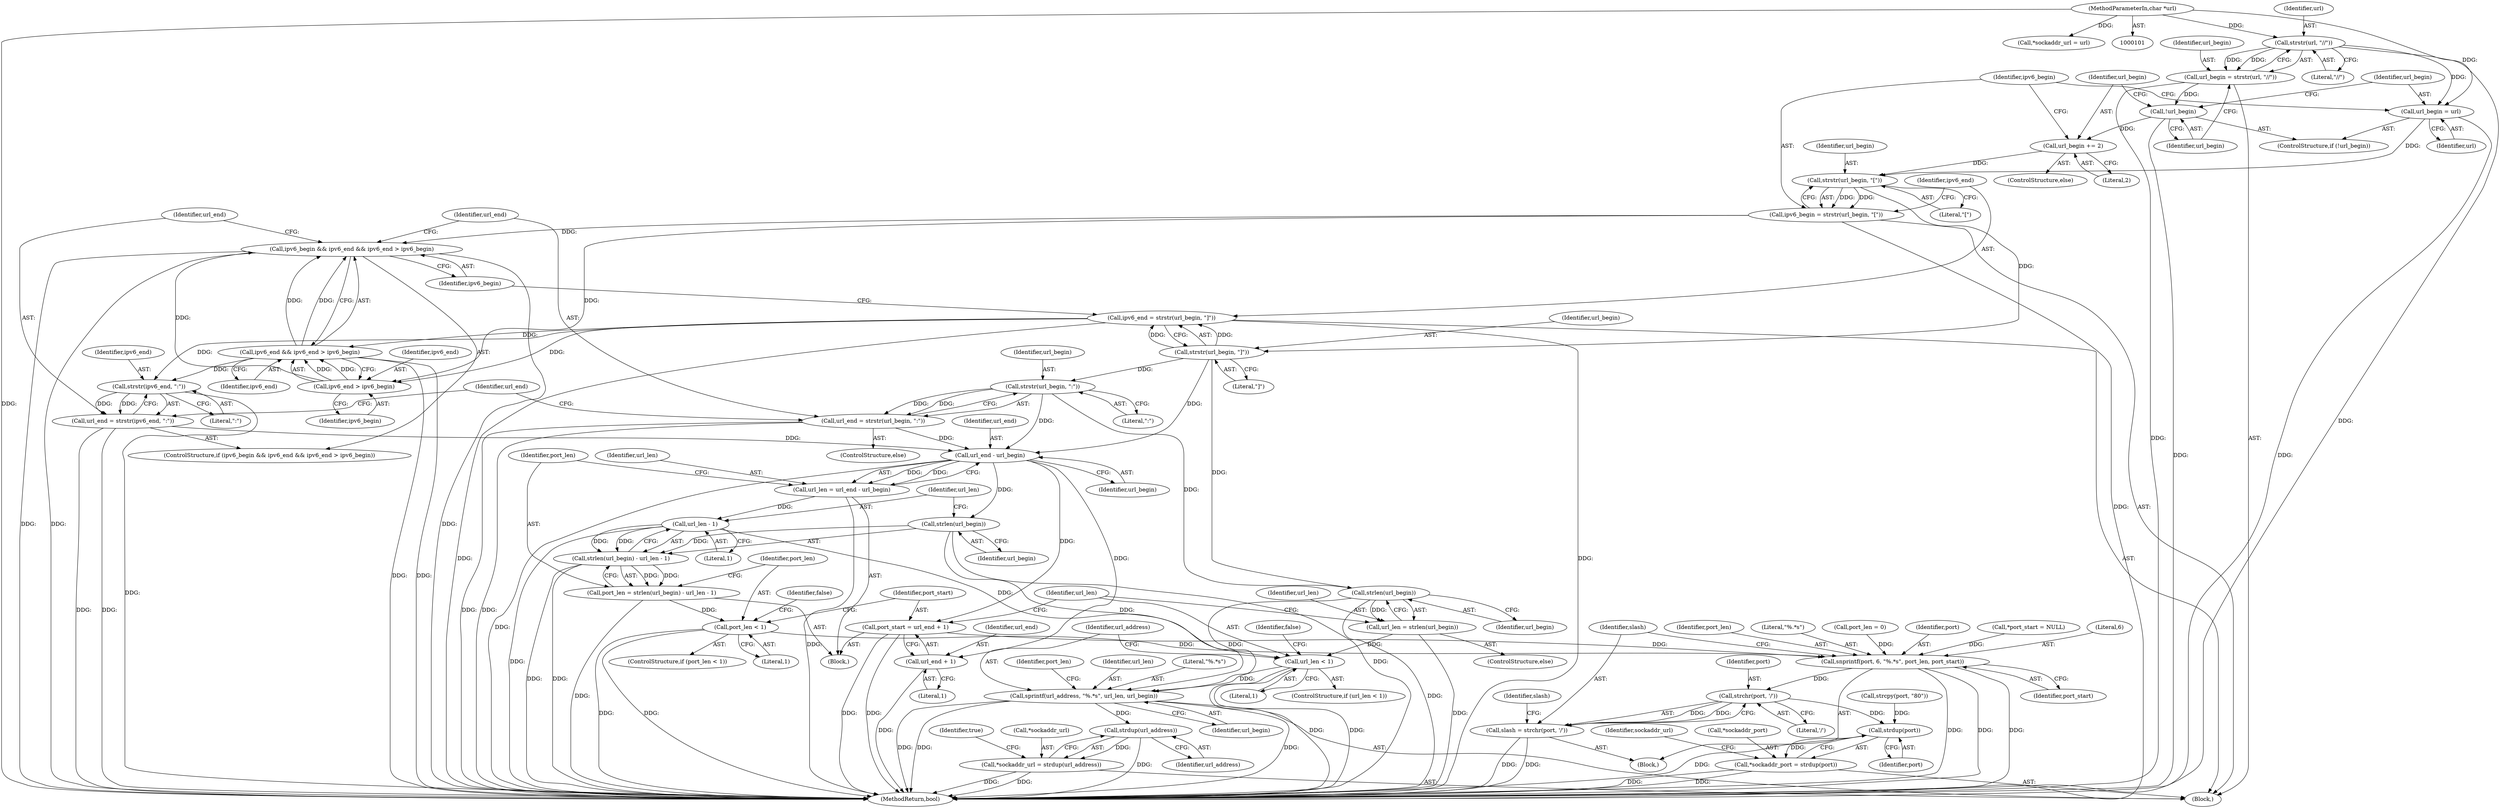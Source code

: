 digraph "0_cgminer_e1c5050734123973b99d181c45e74b2cbb00272e@API" {
"1000127" [label="(Call,strstr(url, \"//\"))"];
"1000102" [label="(MethodParameterIn,char *url)"];
"1000125" [label="(Call,url_begin = strstr(url, \"//\"))"];
"1000131" [label="(Call,!url_begin)"];
"1000137" [label="(Call,url_begin += 2)"];
"1000142" [label="(Call,strstr(url_begin, \"[\"))"];
"1000140" [label="(Call,ipv6_begin = strstr(url_begin, \"[\"))"];
"1000151" [label="(Call,ipv6_begin && ipv6_end && ipv6_end > ipv6_begin)"];
"1000155" [label="(Call,ipv6_end > ipv6_begin)"];
"1000153" [label="(Call,ipv6_end && ipv6_end > ipv6_begin)"];
"1000160" [label="(Call,strstr(ipv6_end, \":\"))"];
"1000158" [label="(Call,url_end = strstr(ipv6_end, \":\"))"];
"1000174" [label="(Call,url_end - url_begin)"];
"1000172" [label="(Call,url_len = url_end - url_begin)"];
"1000182" [label="(Call,url_len - 1)"];
"1000179" [label="(Call,strlen(url_begin) - url_len - 1)"];
"1000177" [label="(Call,port_len = strlen(url_begin) - url_len - 1)"];
"1000186" [label="(Call,port_len < 1)"];
"1000216" [label="(Call,snprintf(port, 6, \"%.*s\", port_len, port_start))"];
"1000224" [label="(Call,strchr(port, '/'))"];
"1000222" [label="(Call,slash = strchr(port, '/'))"];
"1000240" [label="(Call,strdup(port))"];
"1000237" [label="(Call,*sockaddr_port = strdup(port))"];
"1000202" [label="(Call,url_len < 1)"];
"1000207" [label="(Call,sprintf(url_address, \"%.*s\", url_len, url_begin))"];
"1000245" [label="(Call,strdup(url_address))"];
"1000242" [label="(Call,*sockaddr_url = strdup(url_address))"];
"1000180" [label="(Call,strlen(url_begin))"];
"1000191" [label="(Call,port_start = url_end + 1)"];
"1000193" [label="(Call,url_end + 1)"];
"1000147" [label="(Call,strstr(url_begin, \"]\"))"];
"1000145" [label="(Call,ipv6_end = strstr(url_begin, \"]\"))"];
"1000166" [label="(Call,strstr(url_begin, \":\"))"];
"1000164" [label="(Call,url_end = strstr(url_begin, \":\"))"];
"1000199" [label="(Call,strlen(url_begin))"];
"1000197" [label="(Call,url_len = strlen(url_begin))"];
"1000133" [label="(Call,url_begin = url)"];
"1000182" [label="(Call,url_len - 1)"];
"1000242" [label="(Call,*sockaddr_url = strdup(url_address))"];
"1000243" [label="(Call,*sockaddr_url)"];
"1000128" [label="(Identifier,url)"];
"1000220" [label="(Identifier,port_len)"];
"1000151" [label="(Call,ipv6_begin && ipv6_end && ipv6_end > ipv6_begin)"];
"1000186" [label="(Call,port_len < 1)"];
"1000137" [label="(Call,url_begin += 2)"];
"1000141" [label="(Identifier,ipv6_begin)"];
"1000213" [label="(Identifier,port_len)"];
"1000210" [label="(Identifier,url_len)"];
"1000219" [label="(Literal,\"%.*s\")"];
"1000156" [label="(Identifier,ipv6_end)"];
"1000118" [label="(Call,port_len = 0)"];
"1000146" [label="(Identifier,ipv6_end)"];
"1000211" [label="(Identifier,url_begin)"];
"1000178" [label="(Identifier,port_len)"];
"1000217" [label="(Identifier,port)"];
"1000240" [label="(Call,strdup(port))"];
"1000162" [label="(Literal,\":\")"];
"1000228" [label="(Identifier,slash)"];
"1000241" [label="(Identifier,port)"];
"1000195" [label="(Literal,1)"];
"1000154" [label="(Identifier,ipv6_end)"];
"1000179" [label="(Call,strlen(url_begin) - url_len - 1)"];
"1000176" [label="(Identifier,url_begin)"];
"1000132" [label="(Identifier,url_begin)"];
"1000170" [label="(Identifier,url_end)"];
"1000145" [label="(Call,ipv6_end = strstr(url_begin, \"]\"))"];
"1000234" [label="(Call,strcpy(port, \"80\"))"];
"1000209" [label="(Literal,\"%.*s\")"];
"1000144" [label="(Literal,\"[\")"];
"1000126" [label="(Identifier,url_begin)"];
"1000177" [label="(Call,port_len = strlen(url_begin) - url_len - 1)"];
"1000143" [label="(Identifier,url_begin)"];
"1000167" [label="(Identifier,url_begin)"];
"1000206" [label="(Identifier,false)"];
"1000248" [label="(Identifier,true)"];
"1000171" [label="(Block,)"];
"1000161" [label="(Identifier,ipv6_end)"];
"1000142" [label="(Call,strstr(url_begin, \"[\"))"];
"1000164" [label="(Call,url_end = strstr(url_begin, \":\"))"];
"1000136" [label="(ControlStructure,else)"];
"1000160" [label="(Call,strstr(ipv6_end, \":\"))"];
"1000216" [label="(Call,snprintf(port, 6, \"%.*s\", port_len, port_start))"];
"1000200" [label="(Identifier,url_begin)"];
"1000245" [label="(Call,strdup(url_address))"];
"1000168" [label="(Literal,\":\")"];
"1000102" [label="(MethodParameterIn,char *url)"];
"1000149" [label="(Literal,\"]\")"];
"1000244" [label="(Identifier,sockaddr_url)"];
"1000226" [label="(Literal,'/')"];
"1000192" [label="(Identifier,port_start)"];
"1000175" [label="(Identifier,url_end)"];
"1000224" [label="(Call,strchr(port, '/'))"];
"1000130" [label="(ControlStructure,if (!url_begin))"];
"1000249" [label="(MethodReturn,bool)"];
"1000222" [label="(Call,slash = strchr(port, '/'))"];
"1000155" [label="(Call,ipv6_end > ipv6_begin)"];
"1000157" [label="(Identifier,ipv6_begin)"];
"1000111" [label="(Call,*port_start = NULL)"];
"1000204" [label="(Literal,1)"];
"1000190" [label="(Identifier,false)"];
"1000148" [label="(Identifier,url_begin)"];
"1000147" [label="(Call,strstr(url_begin, \"]\"))"];
"1000183" [label="(Identifier,url_len)"];
"1000153" [label="(Call,ipv6_end && ipv6_end > ipv6_begin)"];
"1000133" [label="(Call,url_begin = url)"];
"1000131" [label="(Call,!url_begin)"];
"1000127" [label="(Call,strstr(url, \"//\"))"];
"1000134" [label="(Identifier,url_begin)"];
"1000152" [label="(Identifier,ipv6_begin)"];
"1000174" [label="(Call,url_end - url_begin)"];
"1000105" [label="(Block,)"];
"1000150" [label="(ControlStructure,if (ipv6_begin && ipv6_end && ipv6_end > ipv6_begin))"];
"1000158" [label="(Call,url_end = strstr(ipv6_end, \":\"))"];
"1000208" [label="(Identifier,url_address)"];
"1000121" [label="(Call,*sockaddr_url = url)"];
"1000139" [label="(Literal,2)"];
"1000166" [label="(Call,strstr(url_begin, \":\"))"];
"1000197" [label="(Call,url_len = strlen(url_begin))"];
"1000188" [label="(Literal,1)"];
"1000198" [label="(Identifier,url_len)"];
"1000196" [label="(ControlStructure,else)"];
"1000221" [label="(Identifier,port_start)"];
"1000246" [label="(Identifier,url_address)"];
"1000191" [label="(Call,port_start = url_end + 1)"];
"1000223" [label="(Identifier,slash)"];
"1000194" [label="(Identifier,url_end)"];
"1000180" [label="(Call,strlen(url_begin))"];
"1000225" [label="(Identifier,port)"];
"1000140" [label="(Call,ipv6_begin = strstr(url_begin, \"[\"))"];
"1000165" [label="(Identifier,url_end)"];
"1000184" [label="(Literal,1)"];
"1000138" [label="(Identifier,url_begin)"];
"1000214" [label="(Block,)"];
"1000135" [label="(Identifier,url)"];
"1000203" [label="(Identifier,url_len)"];
"1000237" [label="(Call,*sockaddr_port = strdup(port))"];
"1000129" [label="(Literal,\"//\")"];
"1000207" [label="(Call,sprintf(url_address, \"%.*s\", url_len, url_begin))"];
"1000159" [label="(Identifier,url_end)"];
"1000125" [label="(Call,url_begin = strstr(url, \"//\"))"];
"1000187" [label="(Identifier,port_len)"];
"1000163" [label="(ControlStructure,else)"];
"1000202" [label="(Call,url_len < 1)"];
"1000238" [label="(Call,*sockaddr_port)"];
"1000201" [label="(ControlStructure,if (url_len < 1))"];
"1000173" [label="(Identifier,url_len)"];
"1000218" [label="(Literal,6)"];
"1000172" [label="(Call,url_len = url_end - url_begin)"];
"1000185" [label="(ControlStructure,if (port_len < 1))"];
"1000199" [label="(Call,strlen(url_begin))"];
"1000193" [label="(Call,url_end + 1)"];
"1000181" [label="(Identifier,url_begin)"];
"1000127" -> "1000125"  [label="AST: "];
"1000127" -> "1000129"  [label="CFG: "];
"1000128" -> "1000127"  [label="AST: "];
"1000129" -> "1000127"  [label="AST: "];
"1000125" -> "1000127"  [label="CFG: "];
"1000127" -> "1000249"  [label="DDG: "];
"1000127" -> "1000125"  [label="DDG: "];
"1000127" -> "1000125"  [label="DDG: "];
"1000102" -> "1000127"  [label="DDG: "];
"1000127" -> "1000133"  [label="DDG: "];
"1000102" -> "1000101"  [label="AST: "];
"1000102" -> "1000249"  [label="DDG: "];
"1000102" -> "1000121"  [label="DDG: "];
"1000102" -> "1000133"  [label="DDG: "];
"1000125" -> "1000105"  [label="AST: "];
"1000126" -> "1000125"  [label="AST: "];
"1000132" -> "1000125"  [label="CFG: "];
"1000125" -> "1000249"  [label="DDG: "];
"1000125" -> "1000131"  [label="DDG: "];
"1000131" -> "1000130"  [label="AST: "];
"1000131" -> "1000132"  [label="CFG: "];
"1000132" -> "1000131"  [label="AST: "];
"1000134" -> "1000131"  [label="CFG: "];
"1000138" -> "1000131"  [label="CFG: "];
"1000131" -> "1000249"  [label="DDG: "];
"1000131" -> "1000137"  [label="DDG: "];
"1000137" -> "1000136"  [label="AST: "];
"1000137" -> "1000139"  [label="CFG: "];
"1000138" -> "1000137"  [label="AST: "];
"1000139" -> "1000137"  [label="AST: "];
"1000141" -> "1000137"  [label="CFG: "];
"1000137" -> "1000142"  [label="DDG: "];
"1000142" -> "1000140"  [label="AST: "];
"1000142" -> "1000144"  [label="CFG: "];
"1000143" -> "1000142"  [label="AST: "];
"1000144" -> "1000142"  [label="AST: "];
"1000140" -> "1000142"  [label="CFG: "];
"1000142" -> "1000140"  [label="DDG: "];
"1000142" -> "1000140"  [label="DDG: "];
"1000133" -> "1000142"  [label="DDG: "];
"1000142" -> "1000147"  [label="DDG: "];
"1000140" -> "1000105"  [label="AST: "];
"1000141" -> "1000140"  [label="AST: "];
"1000146" -> "1000140"  [label="CFG: "];
"1000140" -> "1000249"  [label="DDG: "];
"1000140" -> "1000151"  [label="DDG: "];
"1000140" -> "1000155"  [label="DDG: "];
"1000151" -> "1000150"  [label="AST: "];
"1000151" -> "1000152"  [label="CFG: "];
"1000151" -> "1000153"  [label="CFG: "];
"1000152" -> "1000151"  [label="AST: "];
"1000153" -> "1000151"  [label="AST: "];
"1000159" -> "1000151"  [label="CFG: "];
"1000165" -> "1000151"  [label="CFG: "];
"1000151" -> "1000249"  [label="DDG: "];
"1000151" -> "1000249"  [label="DDG: "];
"1000151" -> "1000249"  [label="DDG: "];
"1000155" -> "1000151"  [label="DDG: "];
"1000153" -> "1000151"  [label="DDG: "];
"1000153" -> "1000151"  [label="DDG: "];
"1000155" -> "1000153"  [label="AST: "];
"1000155" -> "1000157"  [label="CFG: "];
"1000156" -> "1000155"  [label="AST: "];
"1000157" -> "1000155"  [label="AST: "];
"1000153" -> "1000155"  [label="CFG: "];
"1000155" -> "1000153"  [label="DDG: "];
"1000155" -> "1000153"  [label="DDG: "];
"1000145" -> "1000155"  [label="DDG: "];
"1000153" -> "1000154"  [label="CFG: "];
"1000154" -> "1000153"  [label="AST: "];
"1000153" -> "1000249"  [label="DDG: "];
"1000153" -> "1000249"  [label="DDG: "];
"1000145" -> "1000153"  [label="DDG: "];
"1000153" -> "1000160"  [label="DDG: "];
"1000160" -> "1000158"  [label="AST: "];
"1000160" -> "1000162"  [label="CFG: "];
"1000161" -> "1000160"  [label="AST: "];
"1000162" -> "1000160"  [label="AST: "];
"1000158" -> "1000160"  [label="CFG: "];
"1000160" -> "1000249"  [label="DDG: "];
"1000160" -> "1000158"  [label="DDG: "];
"1000160" -> "1000158"  [label="DDG: "];
"1000145" -> "1000160"  [label="DDG: "];
"1000158" -> "1000150"  [label="AST: "];
"1000159" -> "1000158"  [label="AST: "];
"1000170" -> "1000158"  [label="CFG: "];
"1000158" -> "1000249"  [label="DDG: "];
"1000158" -> "1000249"  [label="DDG: "];
"1000158" -> "1000174"  [label="DDG: "];
"1000174" -> "1000172"  [label="AST: "];
"1000174" -> "1000176"  [label="CFG: "];
"1000175" -> "1000174"  [label="AST: "];
"1000176" -> "1000174"  [label="AST: "];
"1000172" -> "1000174"  [label="CFG: "];
"1000174" -> "1000249"  [label="DDG: "];
"1000174" -> "1000172"  [label="DDG: "];
"1000174" -> "1000172"  [label="DDG: "];
"1000164" -> "1000174"  [label="DDG: "];
"1000166" -> "1000174"  [label="DDG: "];
"1000147" -> "1000174"  [label="DDG: "];
"1000174" -> "1000180"  [label="DDG: "];
"1000174" -> "1000191"  [label="DDG: "];
"1000174" -> "1000193"  [label="DDG: "];
"1000172" -> "1000171"  [label="AST: "];
"1000173" -> "1000172"  [label="AST: "];
"1000178" -> "1000172"  [label="CFG: "];
"1000172" -> "1000249"  [label="DDG: "];
"1000172" -> "1000182"  [label="DDG: "];
"1000182" -> "1000179"  [label="AST: "];
"1000182" -> "1000184"  [label="CFG: "];
"1000183" -> "1000182"  [label="AST: "];
"1000184" -> "1000182"  [label="AST: "];
"1000179" -> "1000182"  [label="CFG: "];
"1000182" -> "1000249"  [label="DDG: "];
"1000182" -> "1000179"  [label="DDG: "];
"1000182" -> "1000179"  [label="DDG: "];
"1000182" -> "1000202"  [label="DDG: "];
"1000179" -> "1000177"  [label="AST: "];
"1000180" -> "1000179"  [label="AST: "];
"1000177" -> "1000179"  [label="CFG: "];
"1000179" -> "1000249"  [label="DDG: "];
"1000179" -> "1000249"  [label="DDG: "];
"1000179" -> "1000177"  [label="DDG: "];
"1000179" -> "1000177"  [label="DDG: "];
"1000180" -> "1000179"  [label="DDG: "];
"1000177" -> "1000171"  [label="AST: "];
"1000178" -> "1000177"  [label="AST: "];
"1000187" -> "1000177"  [label="CFG: "];
"1000177" -> "1000249"  [label="DDG: "];
"1000177" -> "1000186"  [label="DDG: "];
"1000186" -> "1000185"  [label="AST: "];
"1000186" -> "1000188"  [label="CFG: "];
"1000187" -> "1000186"  [label="AST: "];
"1000188" -> "1000186"  [label="AST: "];
"1000190" -> "1000186"  [label="CFG: "];
"1000192" -> "1000186"  [label="CFG: "];
"1000186" -> "1000249"  [label="DDG: "];
"1000186" -> "1000249"  [label="DDG: "];
"1000186" -> "1000216"  [label="DDG: "];
"1000216" -> "1000214"  [label="AST: "];
"1000216" -> "1000221"  [label="CFG: "];
"1000217" -> "1000216"  [label="AST: "];
"1000218" -> "1000216"  [label="AST: "];
"1000219" -> "1000216"  [label="AST: "];
"1000220" -> "1000216"  [label="AST: "];
"1000221" -> "1000216"  [label="AST: "];
"1000223" -> "1000216"  [label="CFG: "];
"1000216" -> "1000249"  [label="DDG: "];
"1000216" -> "1000249"  [label="DDG: "];
"1000216" -> "1000249"  [label="DDG: "];
"1000118" -> "1000216"  [label="DDG: "];
"1000111" -> "1000216"  [label="DDG: "];
"1000191" -> "1000216"  [label="DDG: "];
"1000216" -> "1000224"  [label="DDG: "];
"1000224" -> "1000222"  [label="AST: "];
"1000224" -> "1000226"  [label="CFG: "];
"1000225" -> "1000224"  [label="AST: "];
"1000226" -> "1000224"  [label="AST: "];
"1000222" -> "1000224"  [label="CFG: "];
"1000224" -> "1000222"  [label="DDG: "];
"1000224" -> "1000222"  [label="DDG: "];
"1000224" -> "1000240"  [label="DDG: "];
"1000222" -> "1000214"  [label="AST: "];
"1000223" -> "1000222"  [label="AST: "];
"1000228" -> "1000222"  [label="CFG: "];
"1000222" -> "1000249"  [label="DDG: "];
"1000222" -> "1000249"  [label="DDG: "];
"1000240" -> "1000237"  [label="AST: "];
"1000240" -> "1000241"  [label="CFG: "];
"1000241" -> "1000240"  [label="AST: "];
"1000237" -> "1000240"  [label="CFG: "];
"1000240" -> "1000249"  [label="DDG: "];
"1000240" -> "1000237"  [label="DDG: "];
"1000234" -> "1000240"  [label="DDG: "];
"1000237" -> "1000105"  [label="AST: "];
"1000238" -> "1000237"  [label="AST: "];
"1000244" -> "1000237"  [label="CFG: "];
"1000237" -> "1000249"  [label="DDG: "];
"1000237" -> "1000249"  [label="DDG: "];
"1000202" -> "1000201"  [label="AST: "];
"1000202" -> "1000204"  [label="CFG: "];
"1000203" -> "1000202"  [label="AST: "];
"1000204" -> "1000202"  [label="AST: "];
"1000206" -> "1000202"  [label="CFG: "];
"1000208" -> "1000202"  [label="CFG: "];
"1000202" -> "1000249"  [label="DDG: "];
"1000202" -> "1000249"  [label="DDG: "];
"1000197" -> "1000202"  [label="DDG: "];
"1000202" -> "1000207"  [label="DDG: "];
"1000207" -> "1000105"  [label="AST: "];
"1000207" -> "1000211"  [label="CFG: "];
"1000208" -> "1000207"  [label="AST: "];
"1000209" -> "1000207"  [label="AST: "];
"1000210" -> "1000207"  [label="AST: "];
"1000211" -> "1000207"  [label="AST: "];
"1000213" -> "1000207"  [label="CFG: "];
"1000207" -> "1000249"  [label="DDG: "];
"1000207" -> "1000249"  [label="DDG: "];
"1000207" -> "1000249"  [label="DDG: "];
"1000199" -> "1000207"  [label="DDG: "];
"1000180" -> "1000207"  [label="DDG: "];
"1000207" -> "1000245"  [label="DDG: "];
"1000245" -> "1000242"  [label="AST: "];
"1000245" -> "1000246"  [label="CFG: "];
"1000246" -> "1000245"  [label="AST: "];
"1000242" -> "1000245"  [label="CFG: "];
"1000245" -> "1000249"  [label="DDG: "];
"1000245" -> "1000242"  [label="DDG: "];
"1000242" -> "1000105"  [label="AST: "];
"1000243" -> "1000242"  [label="AST: "];
"1000248" -> "1000242"  [label="CFG: "];
"1000242" -> "1000249"  [label="DDG: "];
"1000242" -> "1000249"  [label="DDG: "];
"1000180" -> "1000181"  [label="CFG: "];
"1000181" -> "1000180"  [label="AST: "];
"1000183" -> "1000180"  [label="CFG: "];
"1000180" -> "1000249"  [label="DDG: "];
"1000191" -> "1000171"  [label="AST: "];
"1000191" -> "1000193"  [label="CFG: "];
"1000192" -> "1000191"  [label="AST: "];
"1000193" -> "1000191"  [label="AST: "];
"1000203" -> "1000191"  [label="CFG: "];
"1000191" -> "1000249"  [label="DDG: "];
"1000191" -> "1000249"  [label="DDG: "];
"1000193" -> "1000195"  [label="CFG: "];
"1000194" -> "1000193"  [label="AST: "];
"1000195" -> "1000193"  [label="AST: "];
"1000193" -> "1000249"  [label="DDG: "];
"1000147" -> "1000145"  [label="AST: "];
"1000147" -> "1000149"  [label="CFG: "];
"1000148" -> "1000147"  [label="AST: "];
"1000149" -> "1000147"  [label="AST: "];
"1000145" -> "1000147"  [label="CFG: "];
"1000147" -> "1000145"  [label="DDG: "];
"1000147" -> "1000145"  [label="DDG: "];
"1000147" -> "1000166"  [label="DDG: "];
"1000147" -> "1000199"  [label="DDG: "];
"1000145" -> "1000105"  [label="AST: "];
"1000146" -> "1000145"  [label="AST: "];
"1000152" -> "1000145"  [label="CFG: "];
"1000145" -> "1000249"  [label="DDG: "];
"1000145" -> "1000249"  [label="DDG: "];
"1000166" -> "1000164"  [label="AST: "];
"1000166" -> "1000168"  [label="CFG: "];
"1000167" -> "1000166"  [label="AST: "];
"1000168" -> "1000166"  [label="AST: "];
"1000164" -> "1000166"  [label="CFG: "];
"1000166" -> "1000164"  [label="DDG: "];
"1000166" -> "1000164"  [label="DDG: "];
"1000166" -> "1000199"  [label="DDG: "];
"1000164" -> "1000163"  [label="AST: "];
"1000165" -> "1000164"  [label="AST: "];
"1000170" -> "1000164"  [label="CFG: "];
"1000164" -> "1000249"  [label="DDG: "];
"1000164" -> "1000249"  [label="DDG: "];
"1000199" -> "1000197"  [label="AST: "];
"1000199" -> "1000200"  [label="CFG: "];
"1000200" -> "1000199"  [label="AST: "];
"1000197" -> "1000199"  [label="CFG: "];
"1000199" -> "1000249"  [label="DDG: "];
"1000199" -> "1000197"  [label="DDG: "];
"1000197" -> "1000196"  [label="AST: "];
"1000198" -> "1000197"  [label="AST: "];
"1000203" -> "1000197"  [label="CFG: "];
"1000197" -> "1000249"  [label="DDG: "];
"1000133" -> "1000130"  [label="AST: "];
"1000133" -> "1000135"  [label="CFG: "];
"1000134" -> "1000133"  [label="AST: "];
"1000135" -> "1000133"  [label="AST: "];
"1000141" -> "1000133"  [label="CFG: "];
"1000133" -> "1000249"  [label="DDG: "];
}
